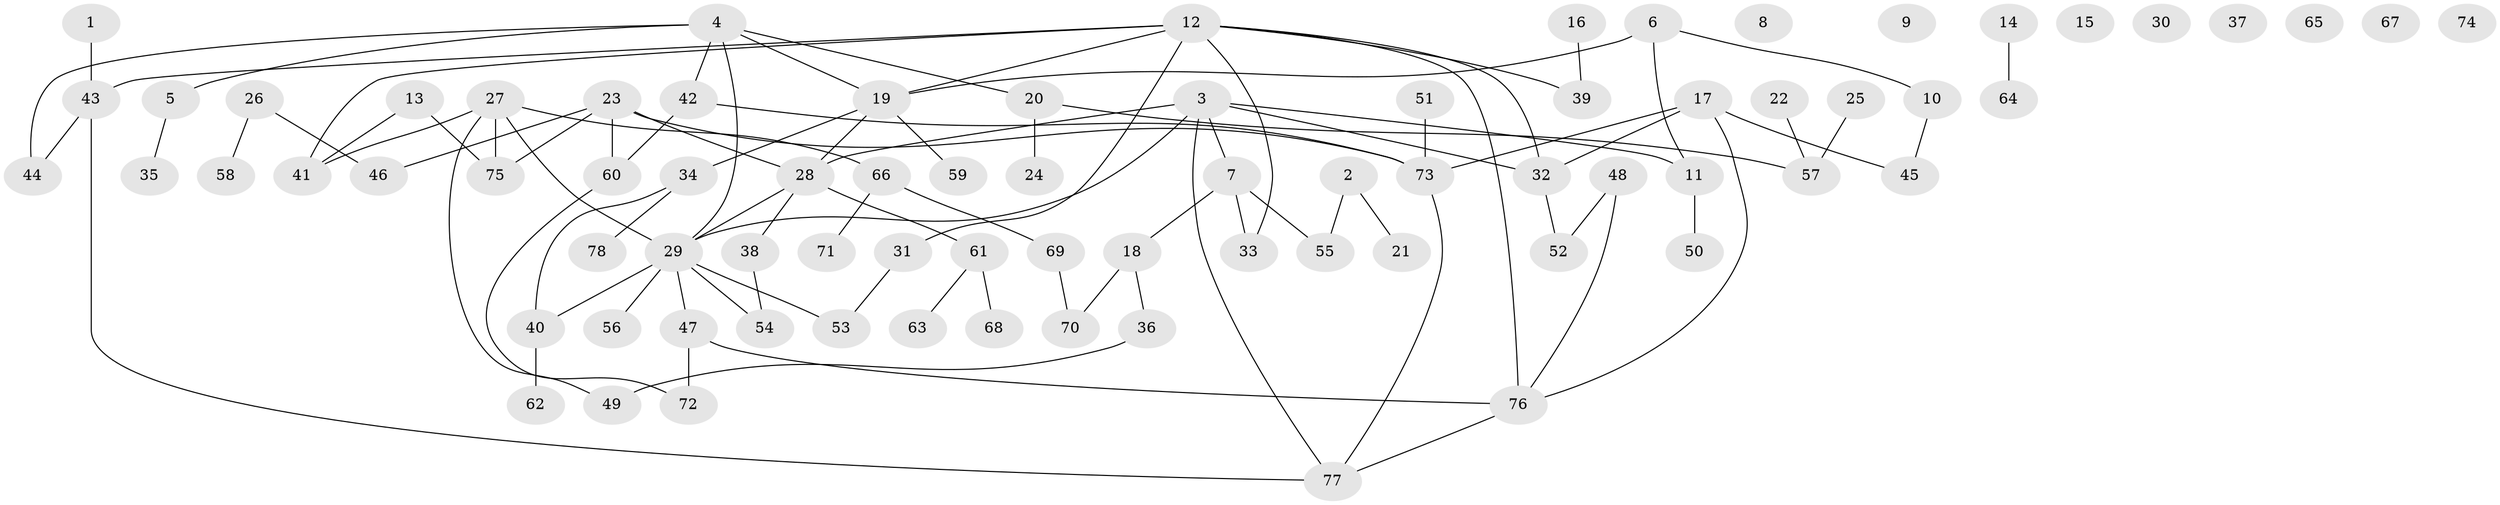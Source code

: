 // coarse degree distribution, {9: 0.041666666666666664, 6: 0.125, 1: 0.375, 4: 0.08333333333333333, 3: 0.125, 7: 0.08333333333333333, 2: 0.125, 5: 0.041666666666666664}
// Generated by graph-tools (version 1.1) at 2025/48/03/04/25 22:48:30]
// undirected, 78 vertices, 93 edges
graph export_dot {
  node [color=gray90,style=filled];
  1;
  2;
  3;
  4;
  5;
  6;
  7;
  8;
  9;
  10;
  11;
  12;
  13;
  14;
  15;
  16;
  17;
  18;
  19;
  20;
  21;
  22;
  23;
  24;
  25;
  26;
  27;
  28;
  29;
  30;
  31;
  32;
  33;
  34;
  35;
  36;
  37;
  38;
  39;
  40;
  41;
  42;
  43;
  44;
  45;
  46;
  47;
  48;
  49;
  50;
  51;
  52;
  53;
  54;
  55;
  56;
  57;
  58;
  59;
  60;
  61;
  62;
  63;
  64;
  65;
  66;
  67;
  68;
  69;
  70;
  71;
  72;
  73;
  74;
  75;
  76;
  77;
  78;
  1 -- 43;
  2 -- 21;
  2 -- 55;
  3 -- 7;
  3 -- 11;
  3 -- 28;
  3 -- 29;
  3 -- 32;
  3 -- 77;
  4 -- 5;
  4 -- 19;
  4 -- 20;
  4 -- 29;
  4 -- 42;
  4 -- 44;
  5 -- 35;
  6 -- 10;
  6 -- 11;
  6 -- 19;
  7 -- 18;
  7 -- 33;
  7 -- 55;
  10 -- 45;
  11 -- 50;
  12 -- 19;
  12 -- 31;
  12 -- 32;
  12 -- 33;
  12 -- 39;
  12 -- 41;
  12 -- 43;
  12 -- 76;
  13 -- 41;
  13 -- 75;
  14 -- 64;
  16 -- 39;
  17 -- 32;
  17 -- 45;
  17 -- 73;
  17 -- 76;
  18 -- 36;
  18 -- 70;
  19 -- 28;
  19 -- 34;
  19 -- 59;
  20 -- 24;
  20 -- 57;
  22 -- 57;
  23 -- 28;
  23 -- 46;
  23 -- 60;
  23 -- 73;
  23 -- 75;
  25 -- 57;
  26 -- 46;
  26 -- 58;
  27 -- 29;
  27 -- 41;
  27 -- 49;
  27 -- 66;
  27 -- 75;
  28 -- 29;
  28 -- 38;
  28 -- 61;
  29 -- 40;
  29 -- 47;
  29 -- 53;
  29 -- 54;
  29 -- 56;
  31 -- 53;
  32 -- 52;
  34 -- 40;
  34 -- 78;
  36 -- 49;
  38 -- 54;
  40 -- 62;
  42 -- 60;
  42 -- 73;
  43 -- 44;
  43 -- 77;
  47 -- 72;
  47 -- 76;
  48 -- 52;
  48 -- 76;
  51 -- 73;
  60 -- 72;
  61 -- 63;
  61 -- 68;
  66 -- 69;
  66 -- 71;
  69 -- 70;
  73 -- 77;
  76 -- 77;
}
